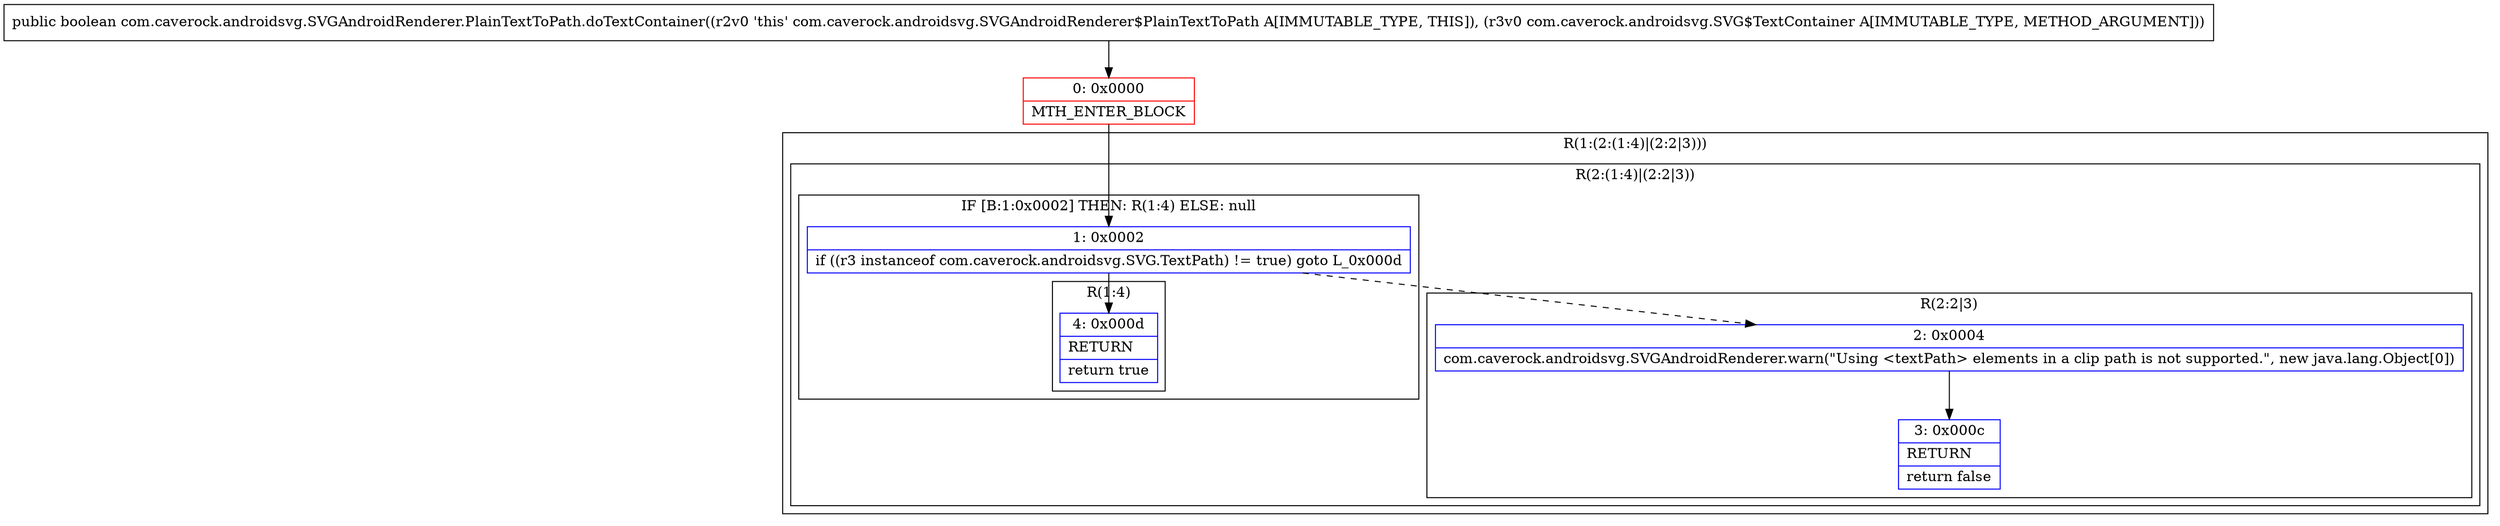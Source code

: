 digraph "CFG forcom.caverock.androidsvg.SVGAndroidRenderer.PlainTextToPath.doTextContainer(Lcom\/caverock\/androidsvg\/SVG$TextContainer;)Z" {
subgraph cluster_Region_524867287 {
label = "R(1:(2:(1:4)|(2:2|3)))";
node [shape=record,color=blue];
subgraph cluster_Region_1413464698 {
label = "R(2:(1:4)|(2:2|3))";
node [shape=record,color=blue];
subgraph cluster_IfRegion_1802296674 {
label = "IF [B:1:0x0002] THEN: R(1:4) ELSE: null";
node [shape=record,color=blue];
Node_1 [shape=record,label="{1\:\ 0x0002|if ((r3 instanceof com.caverock.androidsvg.SVG.TextPath) != true) goto L_0x000d\l}"];
subgraph cluster_Region_1653051303 {
label = "R(1:4)";
node [shape=record,color=blue];
Node_4 [shape=record,label="{4\:\ 0x000d|RETURN\l|return true\l}"];
}
}
subgraph cluster_Region_991957838 {
label = "R(2:2|3)";
node [shape=record,color=blue];
Node_2 [shape=record,label="{2\:\ 0x0004|com.caverock.androidsvg.SVGAndroidRenderer.warn(\"Using \<textPath\> elements in a clip path is not supported.\", new java.lang.Object[0])\l}"];
Node_3 [shape=record,label="{3\:\ 0x000c|RETURN\l|return false\l}"];
}
}
}
Node_0 [shape=record,color=red,label="{0\:\ 0x0000|MTH_ENTER_BLOCK\l}"];
MethodNode[shape=record,label="{public boolean com.caverock.androidsvg.SVGAndroidRenderer.PlainTextToPath.doTextContainer((r2v0 'this' com.caverock.androidsvg.SVGAndroidRenderer$PlainTextToPath A[IMMUTABLE_TYPE, THIS]), (r3v0 com.caverock.androidsvg.SVG$TextContainer A[IMMUTABLE_TYPE, METHOD_ARGUMENT])) }"];
MethodNode -> Node_0;
Node_1 -> Node_2[style=dashed];
Node_1 -> Node_4;
Node_2 -> Node_3;
Node_0 -> Node_1;
}

